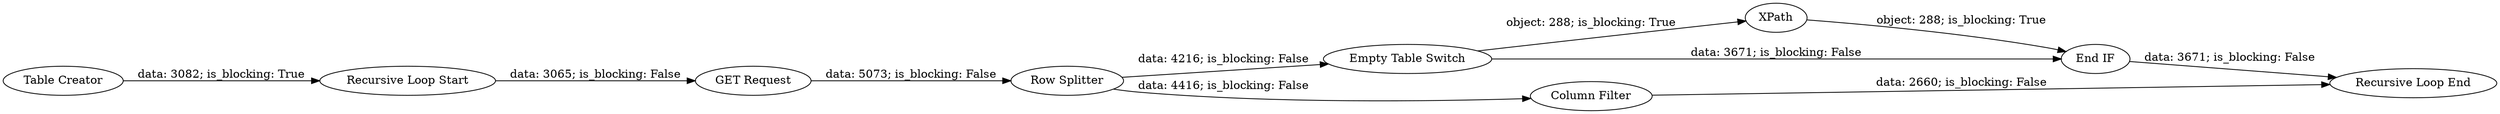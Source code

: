 digraph {
	"-4734223450071498332_21" [label="Recursive Loop End"]
	"-4734223450071498332_16" [label=XPath]
	"-4734223450071498332_19" [label="GET Request"]
	"-4734223450071498332_18" [label="Recursive Loop Start"]
	"-4734223450071498332_24" [label="End IF"]
	"-4734223450071498332_23" [label="Empty Table Switch"]
	"-4734223450071498332_25" [label="Table Creator"]
	"-4734223450071498332_20" [label="Row Splitter"]
	"-4734223450071498332_22" [label="Column Filter"]
	"-4734223450071498332_19" -> "-4734223450071498332_20" [label="data: 5073; is_blocking: False"]
	"-4734223450071498332_23" -> "-4734223450071498332_24" [label="data: 3671; is_blocking: False"]
	"-4734223450071498332_18" -> "-4734223450071498332_19" [label="data: 3065; is_blocking: False"]
	"-4734223450071498332_16" -> "-4734223450071498332_24" [label="object: 288; is_blocking: True"]
	"-4734223450071498332_25" -> "-4734223450071498332_18" [label="data: 3082; is_blocking: True"]
	"-4734223450071498332_20" -> "-4734223450071498332_22" [label="data: 4416; is_blocking: False"]
	"-4734223450071498332_22" -> "-4734223450071498332_21" [label="data: 2660; is_blocking: False"]
	"-4734223450071498332_23" -> "-4734223450071498332_16" [label="object: 288; is_blocking: True"]
	"-4734223450071498332_20" -> "-4734223450071498332_23" [label="data: 4216; is_blocking: False"]
	"-4734223450071498332_24" -> "-4734223450071498332_21" [label="data: 3671; is_blocking: False"]
	rankdir=LR
}

